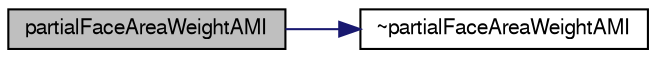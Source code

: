 digraph "partialFaceAreaWeightAMI"
{
  bgcolor="transparent";
  edge [fontname="FreeSans",fontsize="10",labelfontname="FreeSans",labelfontsize="10"];
  node [fontname="FreeSans",fontsize="10",shape=record];
  rankdir="LR";
  Node0 [label="partialFaceAreaWeightAMI",height=0.2,width=0.4,color="black", fillcolor="grey75", style="filled", fontcolor="black"];
  Node0 -> Node1 [color="midnightblue",fontsize="10",style="solid",fontname="FreeSans"];
  Node1 [label="~partialFaceAreaWeightAMI",height=0.2,width=0.4,color="black",URL="$a24886.html#a523cf1c0032bca31e8c2ab7d540642f7",tooltip="Destructor. "];
}
